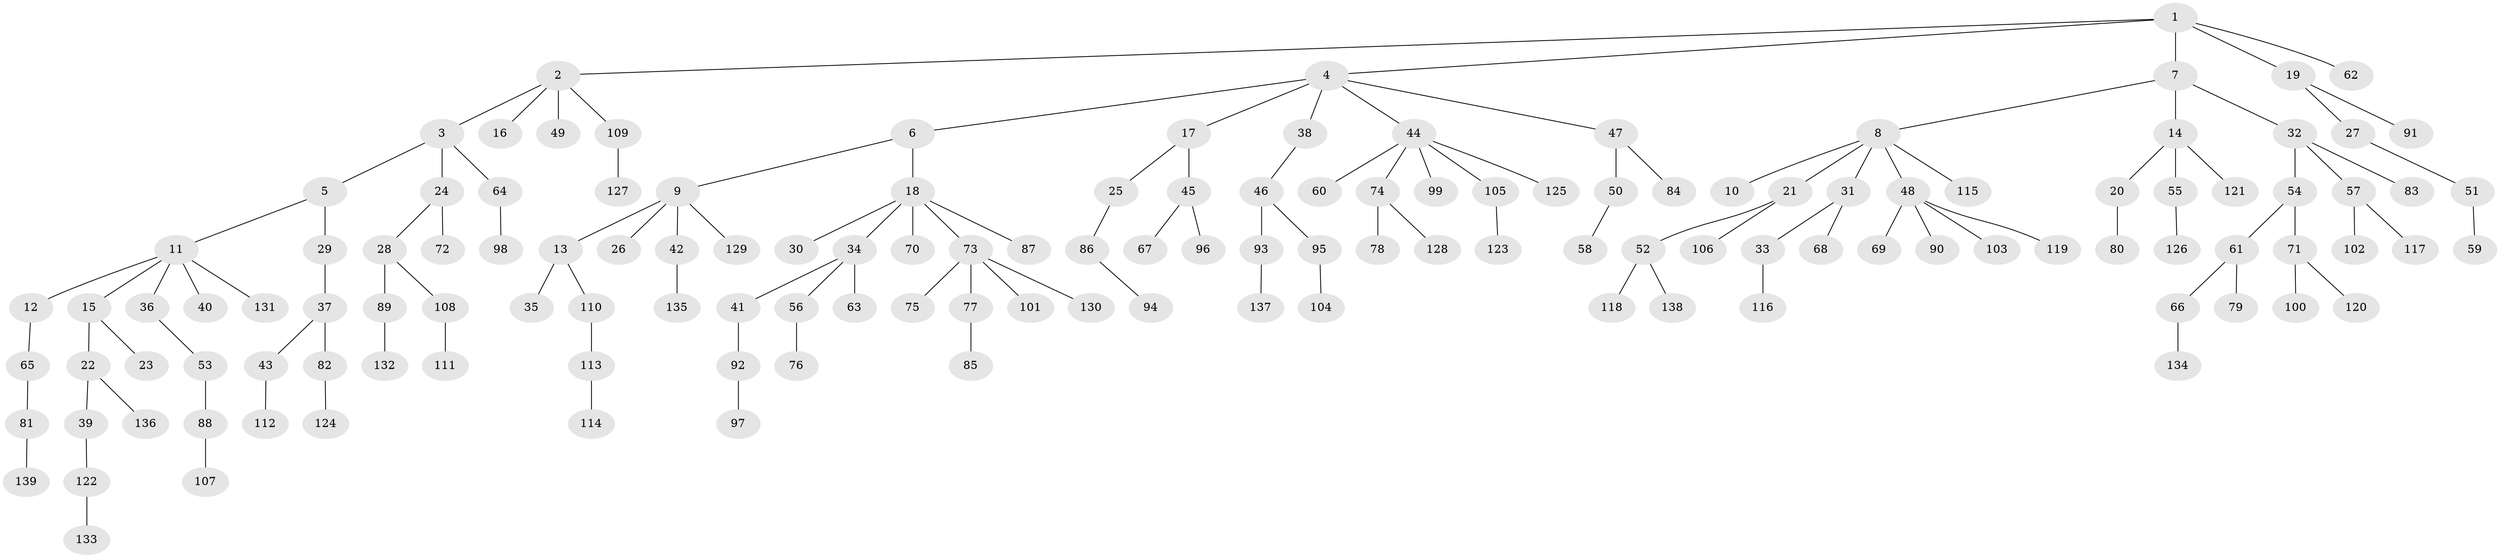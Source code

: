 // coarse degree distribution, {4: 0.07216494845360824, 3: 0.10309278350515463, 6: 0.010309278350515464, 2: 0.3402061855670103, 1: 0.4329896907216495, 5: 0.041237113402061855}
// Generated by graph-tools (version 1.1) at 2025/37/03/04/25 23:37:28]
// undirected, 139 vertices, 138 edges
graph export_dot {
  node [color=gray90,style=filled];
  1;
  2;
  3;
  4;
  5;
  6;
  7;
  8;
  9;
  10;
  11;
  12;
  13;
  14;
  15;
  16;
  17;
  18;
  19;
  20;
  21;
  22;
  23;
  24;
  25;
  26;
  27;
  28;
  29;
  30;
  31;
  32;
  33;
  34;
  35;
  36;
  37;
  38;
  39;
  40;
  41;
  42;
  43;
  44;
  45;
  46;
  47;
  48;
  49;
  50;
  51;
  52;
  53;
  54;
  55;
  56;
  57;
  58;
  59;
  60;
  61;
  62;
  63;
  64;
  65;
  66;
  67;
  68;
  69;
  70;
  71;
  72;
  73;
  74;
  75;
  76;
  77;
  78;
  79;
  80;
  81;
  82;
  83;
  84;
  85;
  86;
  87;
  88;
  89;
  90;
  91;
  92;
  93;
  94;
  95;
  96;
  97;
  98;
  99;
  100;
  101;
  102;
  103;
  104;
  105;
  106;
  107;
  108;
  109;
  110;
  111;
  112;
  113;
  114;
  115;
  116;
  117;
  118;
  119;
  120;
  121;
  122;
  123;
  124;
  125;
  126;
  127;
  128;
  129;
  130;
  131;
  132;
  133;
  134;
  135;
  136;
  137;
  138;
  139;
  1 -- 2;
  1 -- 4;
  1 -- 7;
  1 -- 19;
  1 -- 62;
  2 -- 3;
  2 -- 16;
  2 -- 49;
  2 -- 109;
  3 -- 5;
  3 -- 24;
  3 -- 64;
  4 -- 6;
  4 -- 17;
  4 -- 38;
  4 -- 44;
  4 -- 47;
  5 -- 11;
  5 -- 29;
  6 -- 9;
  6 -- 18;
  7 -- 8;
  7 -- 14;
  7 -- 32;
  8 -- 10;
  8 -- 21;
  8 -- 31;
  8 -- 48;
  8 -- 115;
  9 -- 13;
  9 -- 26;
  9 -- 42;
  9 -- 129;
  11 -- 12;
  11 -- 15;
  11 -- 36;
  11 -- 40;
  11 -- 131;
  12 -- 65;
  13 -- 35;
  13 -- 110;
  14 -- 20;
  14 -- 55;
  14 -- 121;
  15 -- 22;
  15 -- 23;
  17 -- 25;
  17 -- 45;
  18 -- 30;
  18 -- 34;
  18 -- 70;
  18 -- 73;
  18 -- 87;
  19 -- 27;
  19 -- 91;
  20 -- 80;
  21 -- 52;
  21 -- 106;
  22 -- 39;
  22 -- 136;
  24 -- 28;
  24 -- 72;
  25 -- 86;
  27 -- 51;
  28 -- 89;
  28 -- 108;
  29 -- 37;
  31 -- 33;
  31 -- 68;
  32 -- 54;
  32 -- 57;
  32 -- 83;
  33 -- 116;
  34 -- 41;
  34 -- 56;
  34 -- 63;
  36 -- 53;
  37 -- 43;
  37 -- 82;
  38 -- 46;
  39 -- 122;
  41 -- 92;
  42 -- 135;
  43 -- 112;
  44 -- 60;
  44 -- 74;
  44 -- 99;
  44 -- 105;
  44 -- 125;
  45 -- 67;
  45 -- 96;
  46 -- 93;
  46 -- 95;
  47 -- 50;
  47 -- 84;
  48 -- 69;
  48 -- 90;
  48 -- 103;
  48 -- 119;
  50 -- 58;
  51 -- 59;
  52 -- 118;
  52 -- 138;
  53 -- 88;
  54 -- 61;
  54 -- 71;
  55 -- 126;
  56 -- 76;
  57 -- 102;
  57 -- 117;
  61 -- 66;
  61 -- 79;
  64 -- 98;
  65 -- 81;
  66 -- 134;
  71 -- 100;
  71 -- 120;
  73 -- 75;
  73 -- 77;
  73 -- 101;
  73 -- 130;
  74 -- 78;
  74 -- 128;
  77 -- 85;
  81 -- 139;
  82 -- 124;
  86 -- 94;
  88 -- 107;
  89 -- 132;
  92 -- 97;
  93 -- 137;
  95 -- 104;
  105 -- 123;
  108 -- 111;
  109 -- 127;
  110 -- 113;
  113 -- 114;
  122 -- 133;
}
